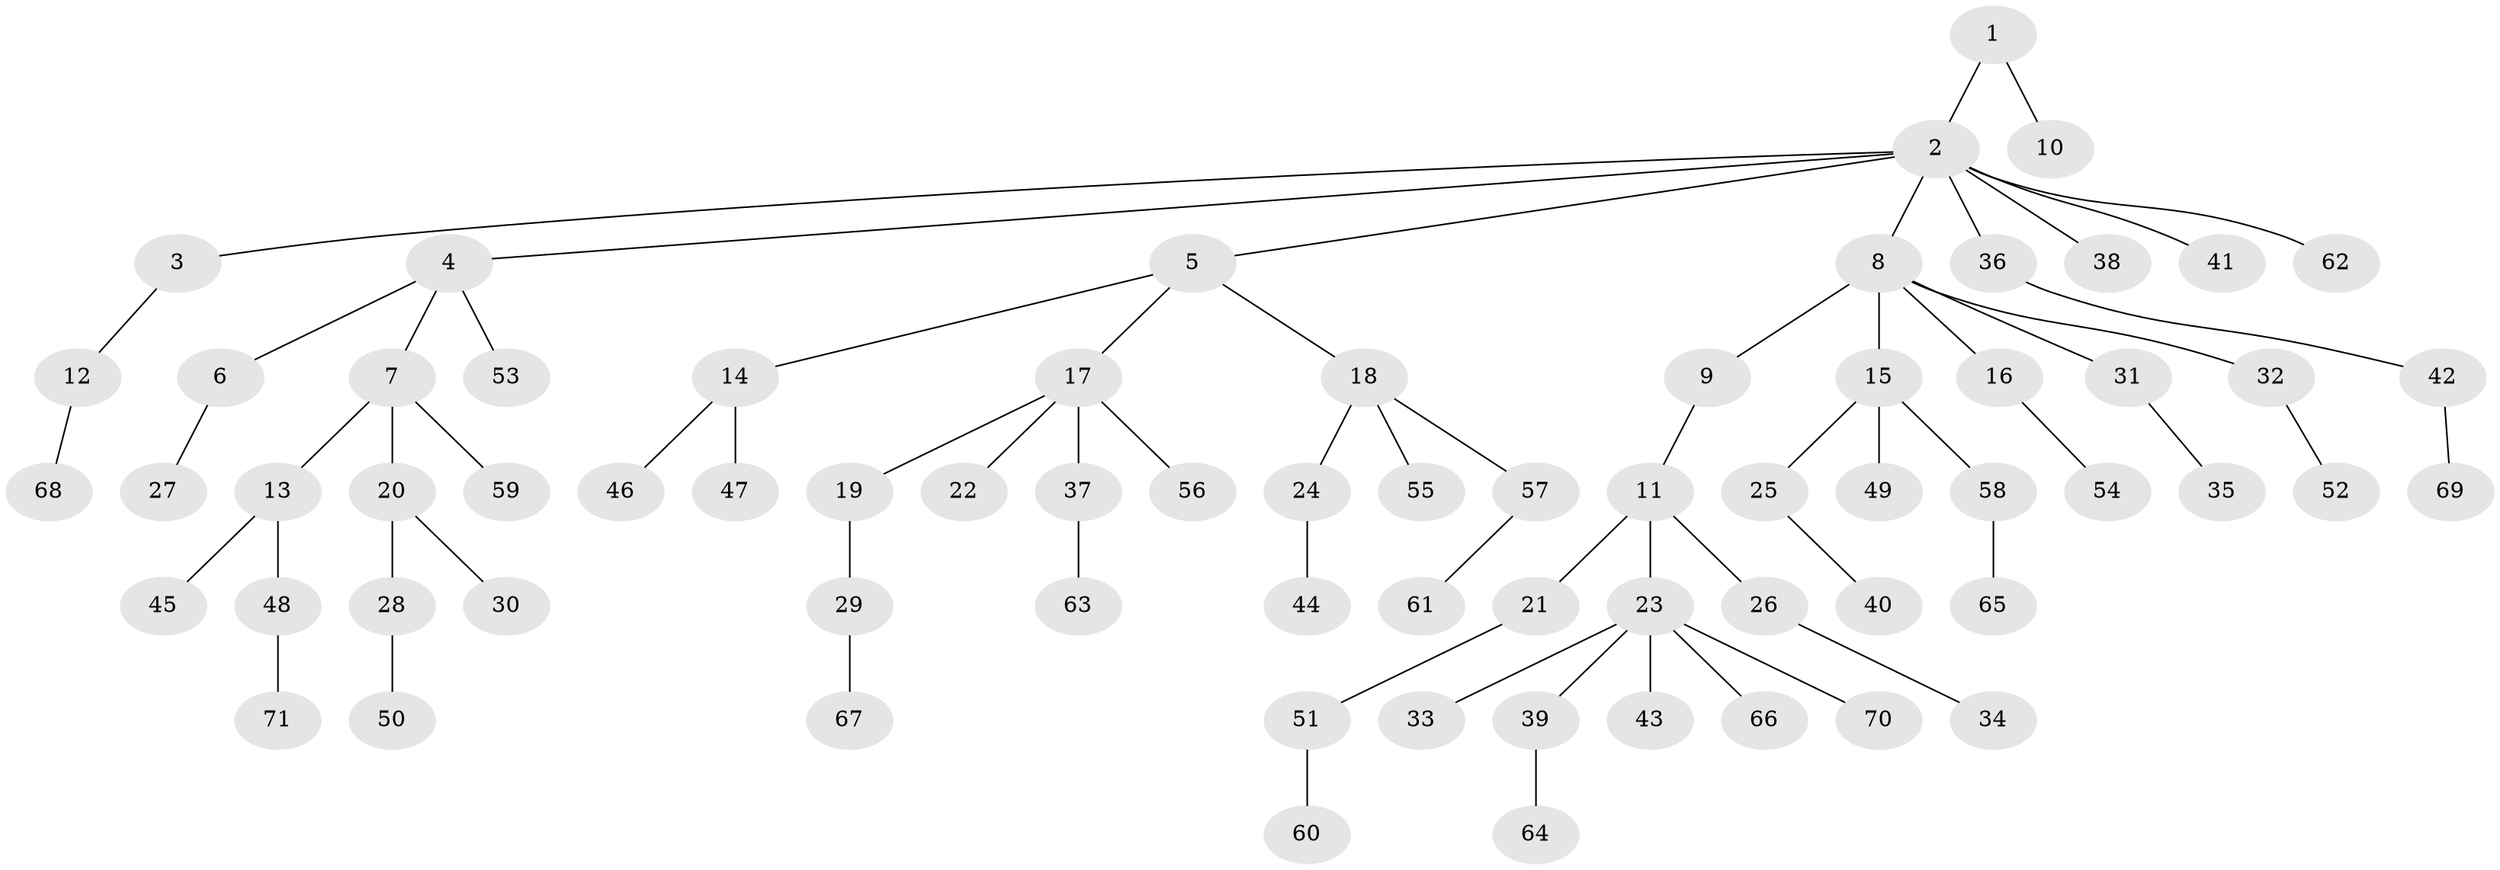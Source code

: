 // coarse degree distribution, {6: 0.023255813953488372, 2: 0.18604651162790697, 4: 0.06976744186046512, 1: 0.5813953488372093, 8: 0.023255813953488372, 3: 0.09302325581395349, 5: 0.023255813953488372}
// Generated by graph-tools (version 1.1) at 2025/37/03/04/25 23:37:19]
// undirected, 71 vertices, 70 edges
graph export_dot {
  node [color=gray90,style=filled];
  1;
  2;
  3;
  4;
  5;
  6;
  7;
  8;
  9;
  10;
  11;
  12;
  13;
  14;
  15;
  16;
  17;
  18;
  19;
  20;
  21;
  22;
  23;
  24;
  25;
  26;
  27;
  28;
  29;
  30;
  31;
  32;
  33;
  34;
  35;
  36;
  37;
  38;
  39;
  40;
  41;
  42;
  43;
  44;
  45;
  46;
  47;
  48;
  49;
  50;
  51;
  52;
  53;
  54;
  55;
  56;
  57;
  58;
  59;
  60;
  61;
  62;
  63;
  64;
  65;
  66;
  67;
  68;
  69;
  70;
  71;
  1 -- 2;
  1 -- 10;
  2 -- 3;
  2 -- 4;
  2 -- 5;
  2 -- 8;
  2 -- 36;
  2 -- 38;
  2 -- 41;
  2 -- 62;
  3 -- 12;
  4 -- 6;
  4 -- 7;
  4 -- 53;
  5 -- 14;
  5 -- 17;
  5 -- 18;
  6 -- 27;
  7 -- 13;
  7 -- 20;
  7 -- 59;
  8 -- 9;
  8 -- 15;
  8 -- 16;
  8 -- 31;
  8 -- 32;
  9 -- 11;
  11 -- 21;
  11 -- 23;
  11 -- 26;
  12 -- 68;
  13 -- 45;
  13 -- 48;
  14 -- 46;
  14 -- 47;
  15 -- 25;
  15 -- 49;
  15 -- 58;
  16 -- 54;
  17 -- 19;
  17 -- 22;
  17 -- 37;
  17 -- 56;
  18 -- 24;
  18 -- 55;
  18 -- 57;
  19 -- 29;
  20 -- 28;
  20 -- 30;
  21 -- 51;
  23 -- 33;
  23 -- 39;
  23 -- 43;
  23 -- 66;
  23 -- 70;
  24 -- 44;
  25 -- 40;
  26 -- 34;
  28 -- 50;
  29 -- 67;
  31 -- 35;
  32 -- 52;
  36 -- 42;
  37 -- 63;
  39 -- 64;
  42 -- 69;
  48 -- 71;
  51 -- 60;
  57 -- 61;
  58 -- 65;
}
